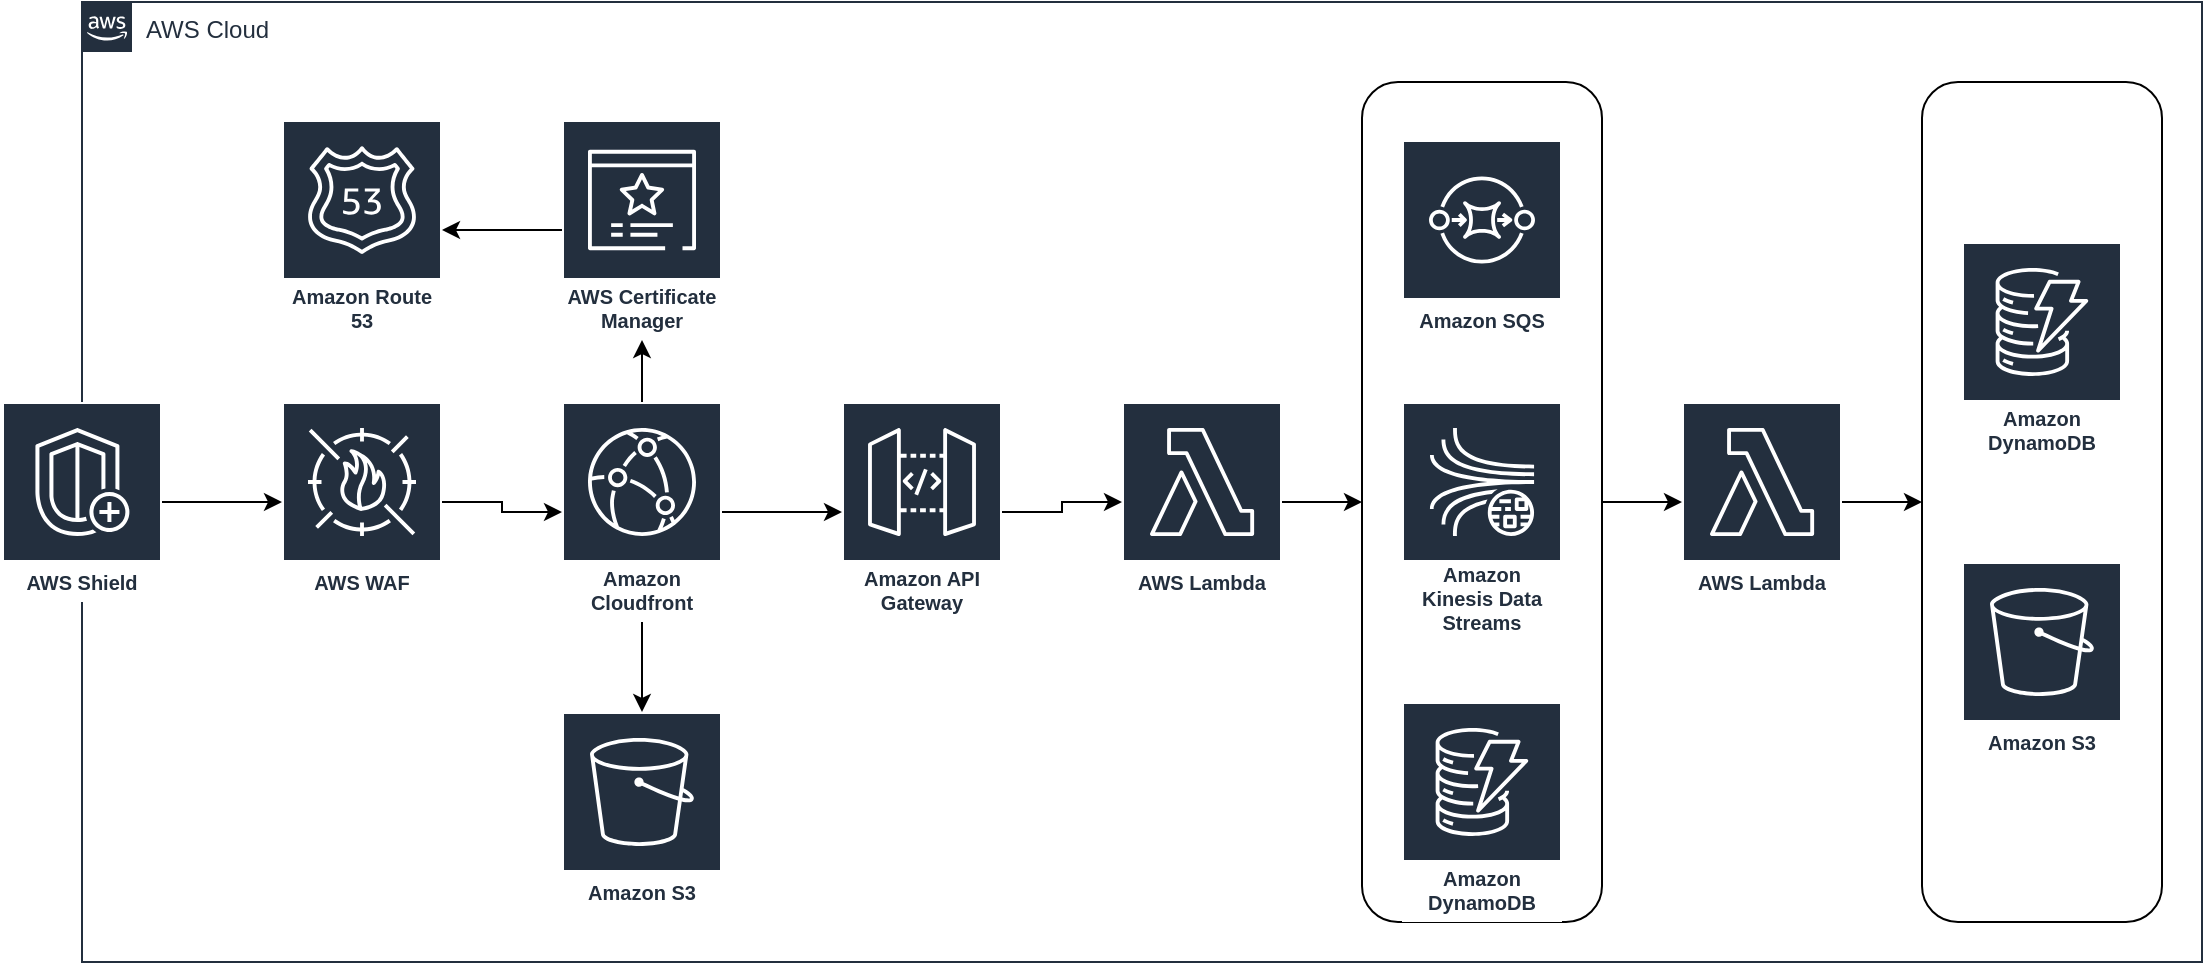 <mxfile version="20.8.10" type="github">
  <diagram id="Ht1M8jgEwFfnCIfOTk4-" name="Page-1">
    <mxGraphModel dx="1120" dy="484" grid="1" gridSize="10" guides="1" tooltips="1" connect="1" arrows="1" fold="1" page="1" pageScale="1" pageWidth="827" pageHeight="1169" math="0" shadow="0">
      <root>
        <mxCell id="0" />
        <mxCell id="1" parent="0" />
        <mxCell id="UEzPUAAOIrF-is8g5C7q-2" value="AWS Cloud" style="points=[[0,0],[0.25,0],[0.5,0],[0.75,0],[1,0],[1,0.25],[1,0.5],[1,0.75],[1,1],[0.75,1],[0.5,1],[0.25,1],[0,1],[0,0.75],[0,0.5],[0,0.25]];outlineConnect=0;gradientColor=none;html=1;whiteSpace=wrap;fontSize=12;fontStyle=0;shape=mxgraph.aws4.group;grIcon=mxgraph.aws4.group_aws_cloud_alt;strokeColor=#232F3E;fillColor=none;verticalAlign=top;align=left;spacingLeft=30;fontColor=#232F3E;dashed=0;container=1;pointerEvents=0;collapsible=0;recursiveResize=0;" parent="1" vertex="1">
          <mxGeometry x="80" y="160" width="1060" height="480" as="geometry" />
        </mxCell>
        <mxCell id="IBc7nKOevJKaIkECr1FH-70" value="" style="rounded=1;whiteSpace=wrap;html=1;" vertex="1" parent="UEzPUAAOIrF-is8g5C7q-2">
          <mxGeometry x="920" y="40" width="120" height="420" as="geometry" />
        </mxCell>
        <mxCell id="IBc7nKOevJKaIkECr1FH-71" value="" style="edgeStyle=orthogonalEdgeStyle;rounded=0;orthogonalLoop=1;jettySize=auto;html=1;" edge="1" parent="UEzPUAAOIrF-is8g5C7q-2" source="IBc7nKOevJKaIkECr1FH-67" target="IBc7nKOevJKaIkECr1FH-52">
          <mxGeometry relative="1" as="geometry" />
        </mxCell>
        <mxCell id="IBc7nKOevJKaIkECr1FH-67" value="" style="rounded=1;whiteSpace=wrap;html=1;" vertex="1" parent="UEzPUAAOIrF-is8g5C7q-2">
          <mxGeometry x="640" y="40" width="120" height="420" as="geometry" />
        </mxCell>
        <mxCell id="IBc7nKOevJKaIkECr1FH-59" value="" style="edgeStyle=orthogonalEdgeStyle;rounded=0;orthogonalLoop=1;jettySize=auto;html=1;" edge="1" parent="UEzPUAAOIrF-is8g5C7q-2" source="IBc7nKOevJKaIkECr1FH-37" target="IBc7nKOevJKaIkECr1FH-38">
          <mxGeometry relative="1" as="geometry" />
        </mxCell>
        <mxCell id="IBc7nKOevJKaIkECr1FH-37" value="AWS Certificate Manager" style="sketch=0;outlineConnect=0;fontColor=#232F3E;gradientColor=none;strokeColor=#ffffff;fillColor=#232F3E;dashed=0;verticalLabelPosition=middle;verticalAlign=bottom;align=center;html=1;whiteSpace=wrap;fontSize=10;fontStyle=1;spacing=3;shape=mxgraph.aws4.productIcon;prIcon=mxgraph.aws4.certificate_manager_3;" vertex="1" parent="UEzPUAAOIrF-is8g5C7q-2">
          <mxGeometry x="240" y="59" width="80" height="110" as="geometry" />
        </mxCell>
        <mxCell id="IBc7nKOevJKaIkECr1FH-38" value="Amazon Route 53" style="sketch=0;outlineConnect=0;fontColor=#232F3E;gradientColor=none;strokeColor=#ffffff;fillColor=#232F3E;dashed=0;verticalLabelPosition=middle;verticalAlign=bottom;align=center;html=1;whiteSpace=wrap;fontSize=10;fontStyle=1;spacing=3;shape=mxgraph.aws4.productIcon;prIcon=mxgraph.aws4.route_53;" vertex="1" parent="UEzPUAAOIrF-is8g5C7q-2">
          <mxGeometry x="100" y="59" width="80" height="110" as="geometry" />
        </mxCell>
        <mxCell id="IBc7nKOevJKaIkECr1FH-58" value="" style="edgeStyle=orthogonalEdgeStyle;rounded=0;orthogonalLoop=1;jettySize=auto;html=1;" edge="1" parent="UEzPUAAOIrF-is8g5C7q-2" source="IBc7nKOevJKaIkECr1FH-41" target="IBc7nKOevJKaIkECr1FH-37">
          <mxGeometry relative="1" as="geometry" />
        </mxCell>
        <mxCell id="IBc7nKOevJKaIkECr1FH-61" value="" style="edgeStyle=orthogonalEdgeStyle;rounded=0;orthogonalLoop=1;jettySize=auto;html=1;" edge="1" parent="UEzPUAAOIrF-is8g5C7q-2" source="IBc7nKOevJKaIkECr1FH-41" target="IBc7nKOevJKaIkECr1FH-43">
          <mxGeometry relative="1" as="geometry" />
        </mxCell>
        <mxCell id="IBc7nKOevJKaIkECr1FH-62" value="" style="edgeStyle=orthogonalEdgeStyle;rounded=0;orthogonalLoop=1;jettySize=auto;html=1;" edge="1" parent="UEzPUAAOIrF-is8g5C7q-2" source="IBc7nKOevJKaIkECr1FH-41" target="IBc7nKOevJKaIkECr1FH-45">
          <mxGeometry relative="1" as="geometry" />
        </mxCell>
        <mxCell id="IBc7nKOevJKaIkECr1FH-41" value="Amazon Cloudfront" style="sketch=0;outlineConnect=0;fontColor=#232F3E;gradientColor=none;strokeColor=#ffffff;fillColor=#232F3E;dashed=0;verticalLabelPosition=middle;verticalAlign=bottom;align=center;html=1;whiteSpace=wrap;fontSize=10;fontStyle=1;spacing=3;shape=mxgraph.aws4.productIcon;prIcon=mxgraph.aws4.cloudfront;" vertex="1" parent="UEzPUAAOIrF-is8g5C7q-2">
          <mxGeometry x="240" y="200" width="80" height="110" as="geometry" />
        </mxCell>
        <mxCell id="IBc7nKOevJKaIkECr1FH-43" value="Amazon S3" style="sketch=0;outlineConnect=0;fontColor=#232F3E;gradientColor=none;strokeColor=#ffffff;fillColor=#232F3E;dashed=0;verticalLabelPosition=middle;verticalAlign=bottom;align=center;html=1;whiteSpace=wrap;fontSize=10;fontStyle=1;spacing=3;shape=mxgraph.aws4.productIcon;prIcon=mxgraph.aws4.s3;" vertex="1" parent="UEzPUAAOIrF-is8g5C7q-2">
          <mxGeometry x="240" y="355" width="80" height="100" as="geometry" />
        </mxCell>
        <mxCell id="IBc7nKOevJKaIkECr1FH-63" value="" style="edgeStyle=orthogonalEdgeStyle;rounded=0;orthogonalLoop=1;jettySize=auto;html=1;" edge="1" parent="UEzPUAAOIrF-is8g5C7q-2" source="IBc7nKOevJKaIkECr1FH-45" target="IBc7nKOevJKaIkECr1FH-46">
          <mxGeometry relative="1" as="geometry" />
        </mxCell>
        <mxCell id="IBc7nKOevJKaIkECr1FH-45" value="Amazon API Gateway" style="sketch=0;outlineConnect=0;fontColor=#232F3E;gradientColor=none;strokeColor=#ffffff;fillColor=#232F3E;dashed=0;verticalLabelPosition=middle;verticalAlign=bottom;align=center;html=1;whiteSpace=wrap;fontSize=10;fontStyle=1;spacing=3;shape=mxgraph.aws4.productIcon;prIcon=mxgraph.aws4.api_gateway;" vertex="1" parent="UEzPUAAOIrF-is8g5C7q-2">
          <mxGeometry x="380" y="200" width="80" height="110" as="geometry" />
        </mxCell>
        <mxCell id="IBc7nKOevJKaIkECr1FH-68" value="" style="edgeStyle=orthogonalEdgeStyle;rounded=0;orthogonalLoop=1;jettySize=auto;html=1;entryX=0;entryY=0.5;entryDx=0;entryDy=0;" edge="1" parent="UEzPUAAOIrF-is8g5C7q-2" source="IBc7nKOevJKaIkECr1FH-46" target="IBc7nKOevJKaIkECr1FH-67">
          <mxGeometry relative="1" as="geometry" />
        </mxCell>
        <mxCell id="IBc7nKOevJKaIkECr1FH-46" value="AWS Lambda" style="sketch=0;outlineConnect=0;fontColor=#232F3E;gradientColor=none;strokeColor=#ffffff;fillColor=#232F3E;dashed=0;verticalLabelPosition=middle;verticalAlign=bottom;align=center;html=1;whiteSpace=wrap;fontSize=10;fontStyle=1;spacing=3;shape=mxgraph.aws4.productIcon;prIcon=mxgraph.aws4.lambda;" vertex="1" parent="UEzPUAAOIrF-is8g5C7q-2">
          <mxGeometry x="520" y="200" width="80" height="100" as="geometry" />
        </mxCell>
        <mxCell id="IBc7nKOevJKaIkECr1FH-57" value="" style="edgeStyle=orthogonalEdgeStyle;rounded=0;orthogonalLoop=1;jettySize=auto;html=1;" edge="1" parent="UEzPUAAOIrF-is8g5C7q-2" source="IBc7nKOevJKaIkECr1FH-47" target="IBc7nKOevJKaIkECr1FH-41">
          <mxGeometry relative="1" as="geometry" />
        </mxCell>
        <mxCell id="IBc7nKOevJKaIkECr1FH-47" value="AWS WAF" style="sketch=0;outlineConnect=0;fontColor=#232F3E;gradientColor=none;strokeColor=#ffffff;fillColor=#232F3E;dashed=0;verticalLabelPosition=middle;verticalAlign=bottom;align=center;html=1;whiteSpace=wrap;fontSize=10;fontStyle=1;spacing=3;shape=mxgraph.aws4.productIcon;prIcon=mxgraph.aws4.waf;" vertex="1" parent="UEzPUAAOIrF-is8g5C7q-2">
          <mxGeometry x="100" y="200" width="80" height="100" as="geometry" />
        </mxCell>
        <mxCell id="IBc7nKOevJKaIkECr1FH-56" value="" style="edgeStyle=orthogonalEdgeStyle;rounded=0;orthogonalLoop=1;jettySize=auto;html=1;" edge="1" parent="UEzPUAAOIrF-is8g5C7q-2" source="IBc7nKOevJKaIkECr1FH-48" target="IBc7nKOevJKaIkECr1FH-47">
          <mxGeometry relative="1" as="geometry" />
        </mxCell>
        <mxCell id="IBc7nKOevJKaIkECr1FH-48" value="AWS Shield" style="sketch=0;outlineConnect=0;fontColor=#232F3E;gradientColor=none;strokeColor=#ffffff;fillColor=#232F3E;dashed=0;verticalLabelPosition=middle;verticalAlign=bottom;align=center;html=1;whiteSpace=wrap;fontSize=10;fontStyle=1;spacing=3;shape=mxgraph.aws4.productIcon;prIcon=mxgraph.aws4.shield;" vertex="1" parent="UEzPUAAOIrF-is8g5C7q-2">
          <mxGeometry x="-40" y="200" width="80" height="100" as="geometry" />
        </mxCell>
        <mxCell id="IBc7nKOevJKaIkECr1FH-49" value="Amazon Kinesis Data Streams" style="sketch=0;outlineConnect=0;fontColor=#232F3E;gradientColor=none;strokeColor=#ffffff;fillColor=#232F3E;dashed=0;verticalLabelPosition=middle;verticalAlign=bottom;align=center;html=1;whiteSpace=wrap;fontSize=10;fontStyle=1;spacing=3;shape=mxgraph.aws4.productIcon;prIcon=mxgraph.aws4.kinesis_data_streams;" vertex="1" parent="UEzPUAAOIrF-is8g5C7q-2">
          <mxGeometry x="660" y="200" width="80" height="120" as="geometry" />
        </mxCell>
        <mxCell id="IBc7nKOevJKaIkECr1FH-50" value="Amazon SQS" style="sketch=0;outlineConnect=0;fontColor=#232F3E;gradientColor=none;strokeColor=#ffffff;fillColor=#232F3E;dashed=0;verticalLabelPosition=middle;verticalAlign=bottom;align=center;html=1;whiteSpace=wrap;fontSize=10;fontStyle=1;spacing=3;shape=mxgraph.aws4.productIcon;prIcon=mxgraph.aws4.sqs;" vertex="1" parent="UEzPUAAOIrF-is8g5C7q-2">
          <mxGeometry x="660" y="69" width="80" height="100" as="geometry" />
        </mxCell>
        <mxCell id="IBc7nKOevJKaIkECr1FH-51" value="Amazon DynamoDB" style="sketch=0;outlineConnect=0;fontColor=#232F3E;gradientColor=none;strokeColor=#ffffff;fillColor=#232F3E;dashed=0;verticalLabelPosition=middle;verticalAlign=bottom;align=center;html=1;whiteSpace=wrap;fontSize=10;fontStyle=1;spacing=3;shape=mxgraph.aws4.productIcon;prIcon=mxgraph.aws4.dynamodb;" vertex="1" parent="UEzPUAAOIrF-is8g5C7q-2">
          <mxGeometry x="660" y="350" width="80" height="110" as="geometry" />
        </mxCell>
        <mxCell id="IBc7nKOevJKaIkECr1FH-74" value="" style="edgeStyle=orthogonalEdgeStyle;rounded=0;orthogonalLoop=1;jettySize=auto;html=1;" edge="1" parent="UEzPUAAOIrF-is8g5C7q-2" source="IBc7nKOevJKaIkECr1FH-52" target="IBc7nKOevJKaIkECr1FH-70">
          <mxGeometry relative="1" as="geometry" />
        </mxCell>
        <mxCell id="IBc7nKOevJKaIkECr1FH-52" value="AWS Lambda" style="sketch=0;outlineConnect=0;fontColor=#232F3E;gradientColor=none;strokeColor=#ffffff;fillColor=#232F3E;dashed=0;verticalLabelPosition=middle;verticalAlign=bottom;align=center;html=1;whiteSpace=wrap;fontSize=10;fontStyle=1;spacing=3;shape=mxgraph.aws4.productIcon;prIcon=mxgraph.aws4.lambda;" vertex="1" parent="UEzPUAAOIrF-is8g5C7q-2">
          <mxGeometry x="800" y="200" width="80" height="100" as="geometry" />
        </mxCell>
        <mxCell id="IBc7nKOevJKaIkECr1FH-53" value="Amazon DynamoDB" style="sketch=0;outlineConnect=0;fontColor=#232F3E;gradientColor=none;strokeColor=#ffffff;fillColor=#232F3E;dashed=0;verticalLabelPosition=middle;verticalAlign=bottom;align=center;html=1;whiteSpace=wrap;fontSize=10;fontStyle=1;spacing=3;shape=mxgraph.aws4.productIcon;prIcon=mxgraph.aws4.dynamodb;" vertex="1" parent="UEzPUAAOIrF-is8g5C7q-2">
          <mxGeometry x="940" y="120" width="80" height="110" as="geometry" />
        </mxCell>
        <mxCell id="IBc7nKOevJKaIkECr1FH-54" value="Amazon S3" style="sketch=0;outlineConnect=0;fontColor=#232F3E;gradientColor=none;strokeColor=#ffffff;fillColor=#232F3E;dashed=0;verticalLabelPosition=middle;verticalAlign=bottom;align=center;html=1;whiteSpace=wrap;fontSize=10;fontStyle=1;spacing=3;shape=mxgraph.aws4.productIcon;prIcon=mxgraph.aws4.s3;" vertex="1" parent="UEzPUAAOIrF-is8g5C7q-2">
          <mxGeometry x="940" y="280" width="80" height="100" as="geometry" />
        </mxCell>
      </root>
    </mxGraphModel>
  </diagram>
</mxfile>
